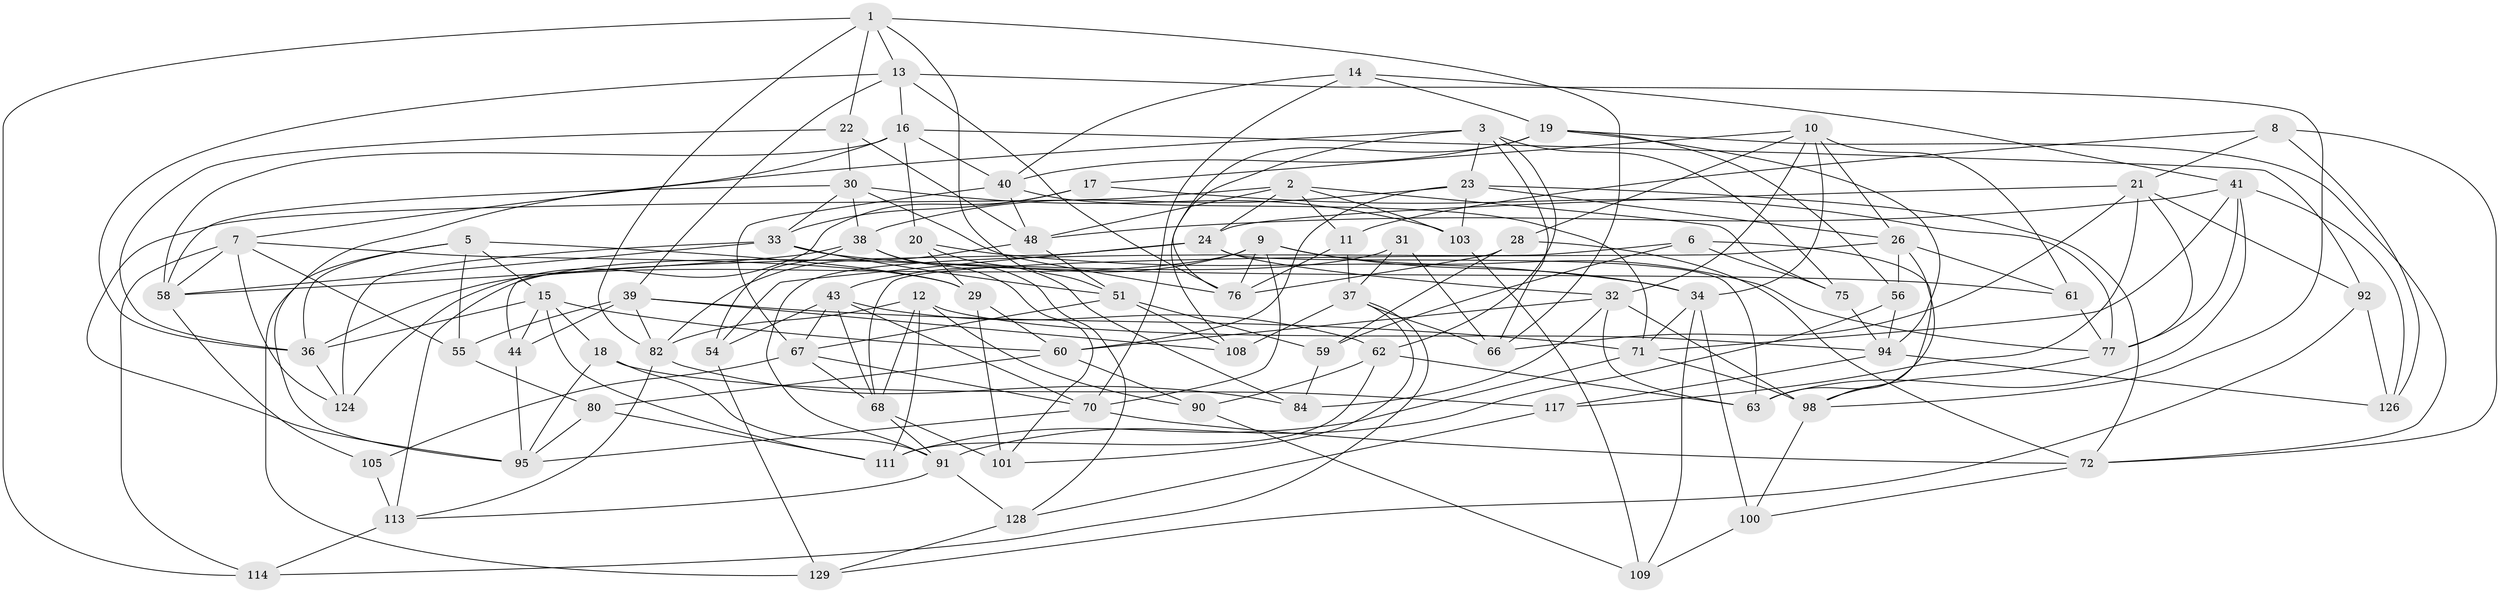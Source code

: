 // Generated by graph-tools (version 1.1) at 2025/52/02/27/25 19:52:35]
// undirected, 82 vertices, 208 edges
graph export_dot {
graph [start="1"]
  node [color=gray90,style=filled];
  1 [super="+81"];
  2 [super="+118"];
  3 [super="+4"];
  5 [super="+65"];
  6;
  7 [super="+50"];
  8;
  9 [super="+46"];
  10 [super="+25"];
  11;
  12 [super="+69"];
  13 [super="+104"];
  14;
  15 [super="+99"];
  16 [super="+35"];
  17;
  18;
  19 [super="+96"];
  20;
  21 [super="+49"];
  22;
  23 [super="+102"];
  24 [super="+121"];
  26 [super="+27"];
  28;
  29 [super="+123"];
  30 [super="+45"];
  31;
  32 [super="+47"];
  33 [super="+79"];
  34 [super="+97"];
  36 [super="+53"];
  37 [super="+85"];
  38 [super="+57"];
  39 [super="+89"];
  40 [super="+42"];
  41 [super="+83"];
  43 [super="+130"];
  44;
  48 [super="+52"];
  51 [super="+74"];
  54;
  55;
  56;
  58 [super="+127"];
  59;
  60 [super="+86"];
  61;
  62 [super="+93"];
  63 [super="+64"];
  66 [super="+88"];
  67 [super="+78"];
  68 [super="+115"];
  70 [super="+122"];
  71 [super="+106"];
  72 [super="+73"];
  75;
  76 [super="+131"];
  77 [super="+87"];
  80;
  82 [super="+116"];
  84;
  90;
  91 [super="+119"];
  92;
  94 [super="+112"];
  95 [super="+107"];
  98 [super="+110"];
  100;
  101;
  103;
  105;
  108;
  109;
  111 [super="+120"];
  113 [super="+125"];
  114;
  117;
  124;
  126;
  128;
  129;
  1 -- 22;
  1 -- 114;
  1 -- 13;
  1 -- 82;
  1 -- 51;
  1 -- 66;
  2 -- 11;
  2 -- 95;
  2 -- 75;
  2 -- 24;
  2 -- 48;
  2 -- 103;
  3 -- 7;
  3 -- 23;
  3 -- 75;
  3 -- 76;
  3 -- 62;
  3 -- 66;
  5 -- 29 [weight=2];
  5 -- 55;
  5 -- 15;
  5 -- 36;
  5 -- 95;
  6 -- 75;
  6 -- 59;
  6 -- 91;
  6 -- 98;
  7 -- 124;
  7 -- 114;
  7 -- 55;
  7 -- 58;
  7 -- 29;
  8 -- 126;
  8 -- 11;
  8 -- 72;
  8 -- 21;
  9 -- 70;
  9 -- 77;
  9 -- 43;
  9 -- 36;
  9 -- 76;
  9 -- 34;
  10 -- 34;
  10 -- 17;
  10 -- 26;
  10 -- 32;
  10 -- 28;
  10 -- 61;
  11 -- 76;
  11 -- 37;
  12 -- 94;
  12 -- 68;
  12 -- 111 [weight=2];
  12 -- 90;
  12 -- 82;
  13 -- 98;
  13 -- 16;
  13 -- 36;
  13 -- 39;
  13 -- 76;
  14 -- 19;
  14 -- 40;
  14 -- 41;
  14 -- 70;
  15 -- 18;
  15 -- 60;
  15 -- 36;
  15 -- 111;
  15 -- 44;
  16 -- 92;
  16 -- 40;
  16 -- 58;
  16 -- 129;
  16 -- 20;
  17 -- 124;
  17 -- 77;
  17 -- 33;
  18 -- 117;
  18 -- 91;
  18 -- 95;
  19 -- 108;
  19 -- 40;
  19 -- 56;
  19 -- 72;
  19 -- 94;
  20 -- 84;
  20 -- 29;
  20 -- 34;
  21 -- 66;
  21 -- 92;
  21 -- 117;
  21 -- 24;
  21 -- 77;
  22 -- 36;
  22 -- 48;
  22 -- 30;
  23 -- 60;
  23 -- 72;
  23 -- 103;
  23 -- 38;
  23 -- 26;
  24 -- 54;
  24 -- 44;
  24 -- 63;
  24 -- 32;
  26 -- 56;
  26 -- 68;
  26 -- 63;
  26 -- 61;
  28 -- 59;
  28 -- 72;
  28 -- 76;
  29 -- 60;
  29 -- 101;
  30 -- 103;
  30 -- 58;
  30 -- 38;
  30 -- 33;
  30 -- 76;
  31 -- 113;
  31 -- 66 [weight=2];
  31 -- 37;
  32 -- 84;
  32 -- 63;
  32 -- 98;
  32 -- 60;
  33 -- 124;
  33 -- 61;
  33 -- 51;
  33 -- 58;
  34 -- 109;
  34 -- 100;
  34 -- 71;
  36 -- 124;
  37 -- 66;
  37 -- 108;
  37 -- 101;
  37 -- 114;
  38 -- 128;
  38 -- 54;
  38 -- 101;
  38 -- 58;
  39 -- 71;
  39 -- 44;
  39 -- 82;
  39 -- 108;
  39 -- 55;
  40 -- 67;
  40 -- 71;
  40 -- 48;
  41 -- 77;
  41 -- 63;
  41 -- 48;
  41 -- 126;
  41 -- 71;
  43 -- 70;
  43 -- 54;
  43 -- 62;
  43 -- 68;
  43 -- 67;
  44 -- 95;
  48 -- 82;
  48 -- 51;
  51 -- 108;
  51 -- 67;
  51 -- 59;
  54 -- 129;
  55 -- 80;
  56 -- 94;
  56 -- 91;
  58 -- 105;
  59 -- 84;
  60 -- 90;
  60 -- 80;
  61 -- 77;
  62 -- 63 [weight=2];
  62 -- 90;
  62 -- 111;
  67 -- 68;
  67 -- 70;
  67 -- 105;
  68 -- 101;
  68 -- 91;
  70 -- 72;
  70 -- 95;
  71 -- 98;
  71 -- 111;
  72 -- 100;
  75 -- 94;
  77 -- 98;
  80 -- 111;
  80 -- 95;
  82 -- 84;
  82 -- 113;
  90 -- 109;
  91 -- 113;
  91 -- 128;
  92 -- 129;
  92 -- 126;
  94 -- 126;
  94 -- 117;
  98 -- 100;
  100 -- 109;
  103 -- 109;
  105 -- 113 [weight=2];
  113 -- 114;
  117 -- 128;
  128 -- 129;
}

